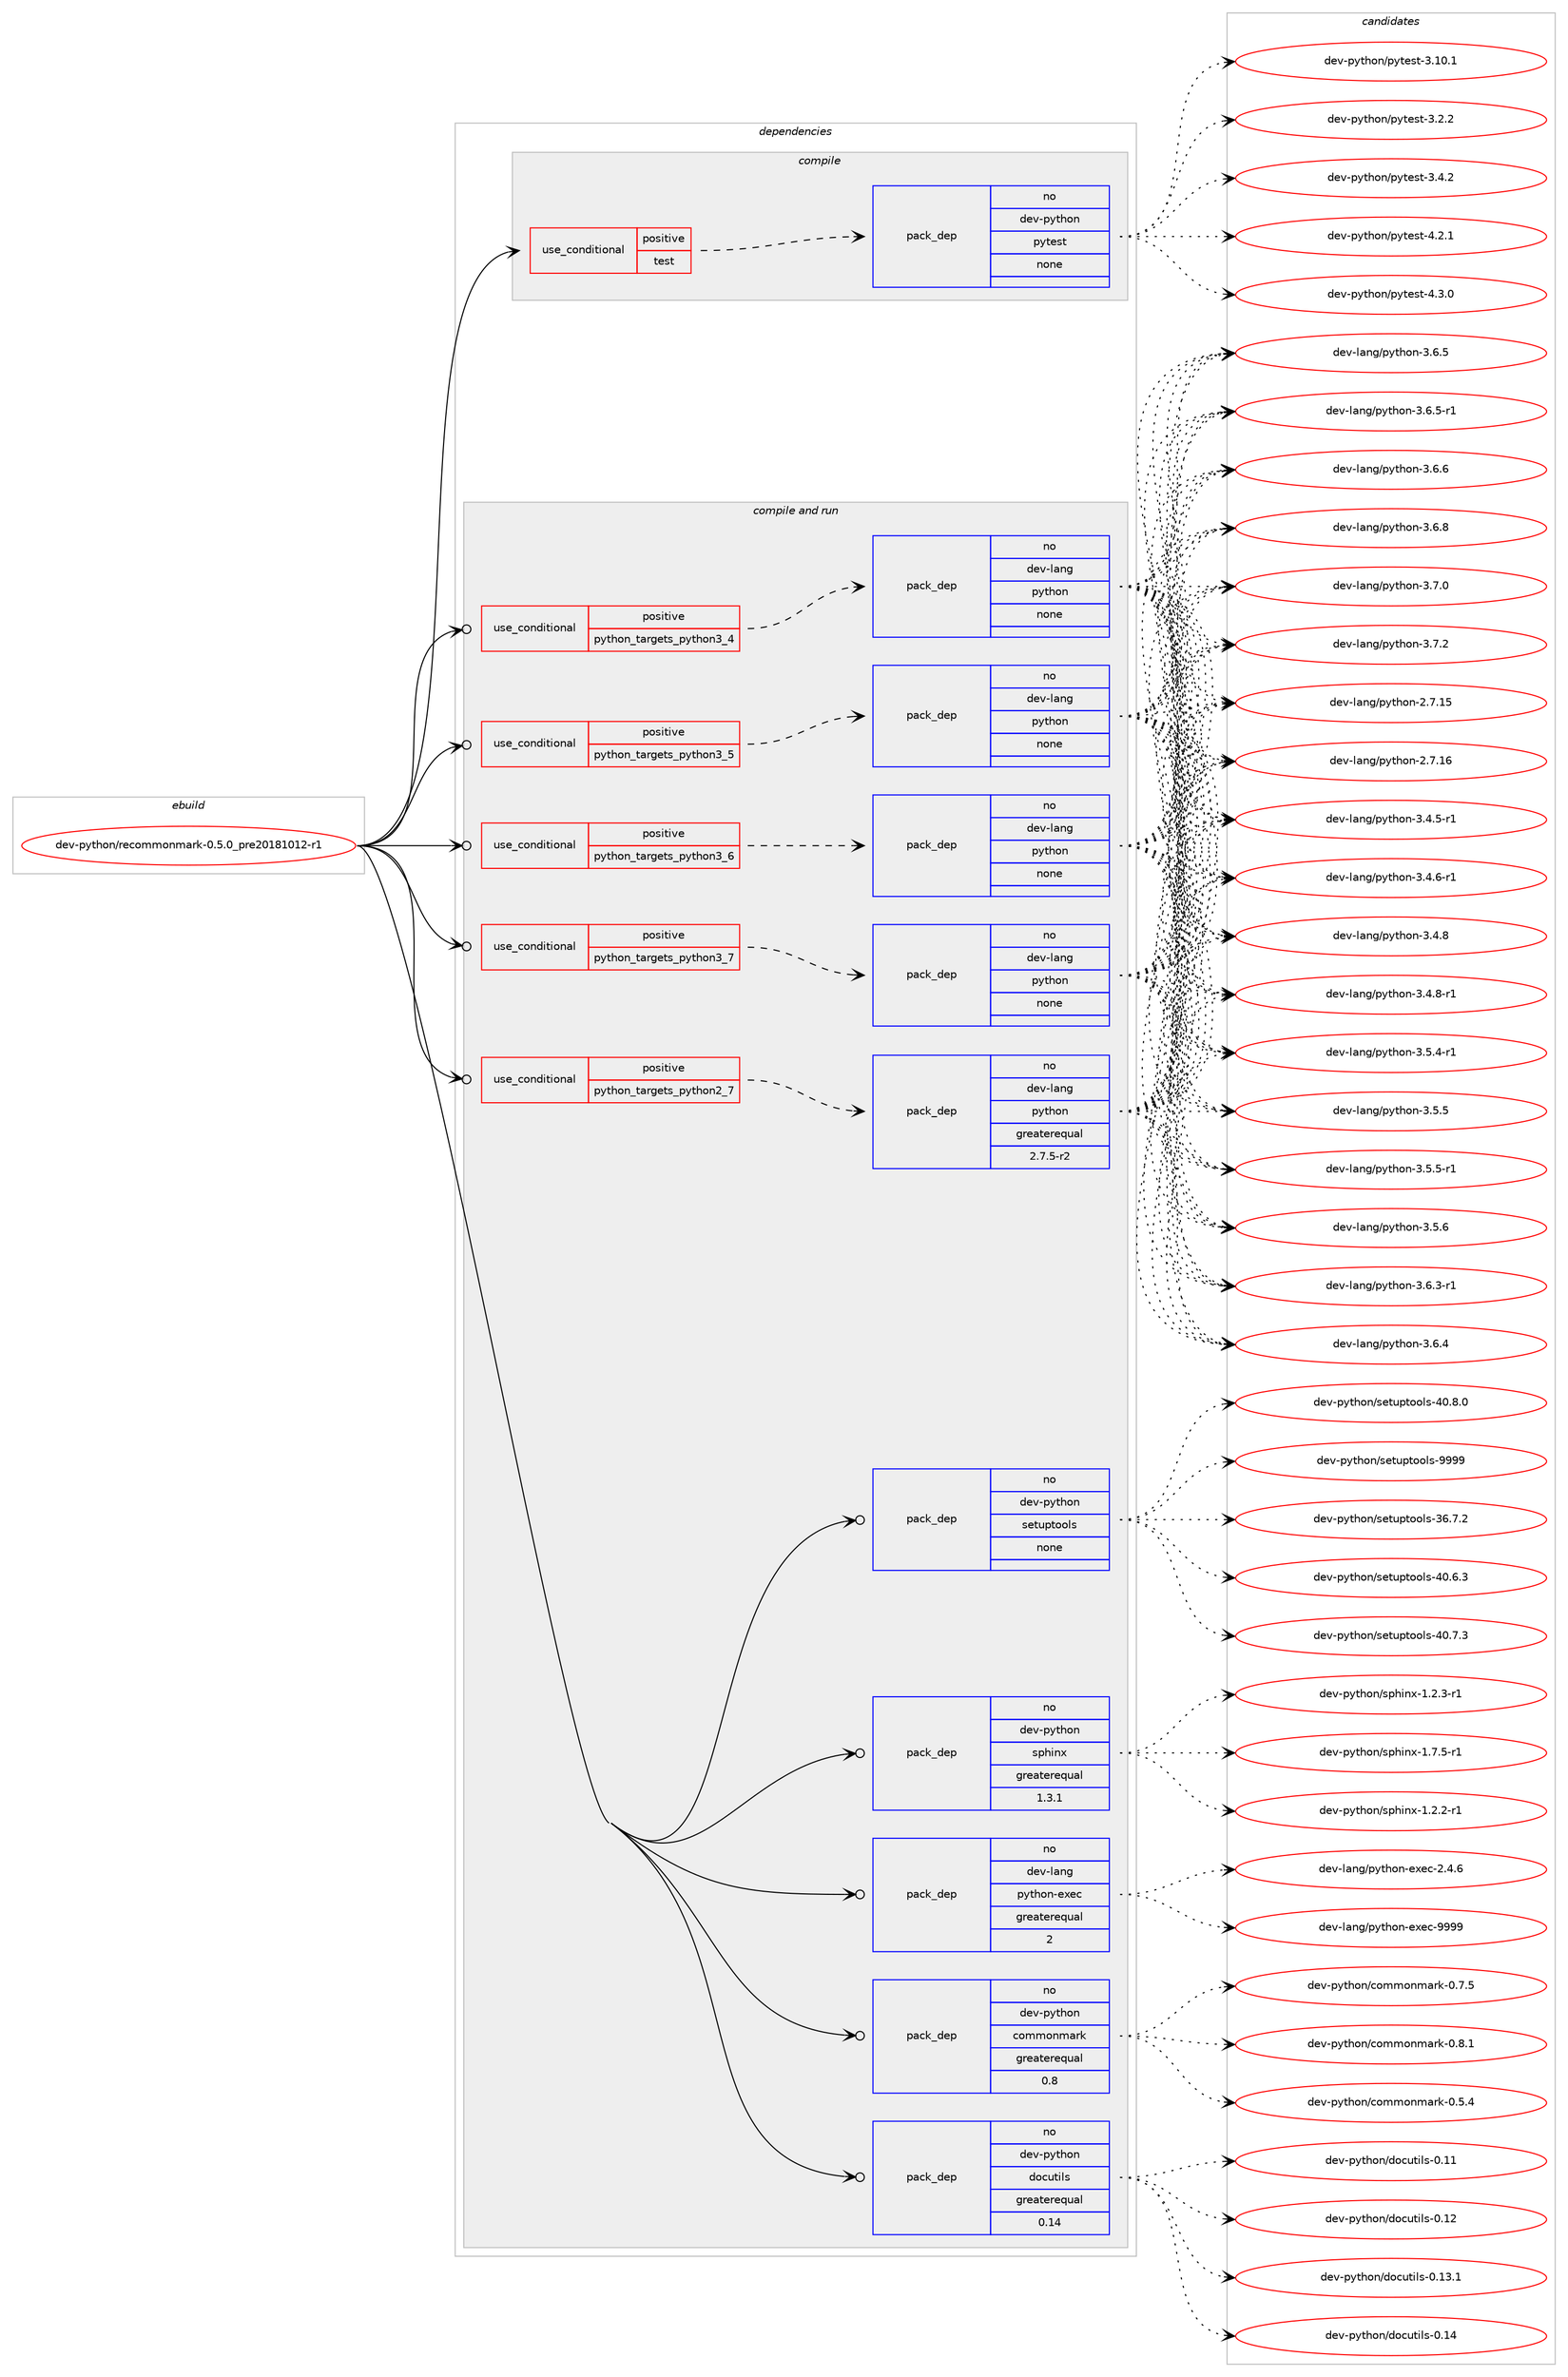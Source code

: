 digraph prolog {

# *************
# Graph options
# *************

newrank=true;
concentrate=true;
compound=true;
graph [rankdir=LR,fontname=Helvetica,fontsize=10,ranksep=1.5];#, ranksep=2.5, nodesep=0.2];
edge  [arrowhead=vee];
node  [fontname=Helvetica,fontsize=10];

# **********
# The ebuild
# **********

subgraph cluster_leftcol {
color=gray;
rank=same;
label=<<i>ebuild</i>>;
id [label="dev-python/recommonmark-0.5.0_pre20181012-r1", color=red, width=4, href="../dev-python/recommonmark-0.5.0_pre20181012-r1.svg"];
}

# ****************
# The dependencies
# ****************

subgraph cluster_midcol {
color=gray;
label=<<i>dependencies</i>>;
subgraph cluster_compile {
fillcolor="#eeeeee";
style=filled;
label=<<i>compile</i>>;
subgraph cond383630 {
dependency1438481 [label=<<TABLE BORDER="0" CELLBORDER="1" CELLSPACING="0" CELLPADDING="4"><TR><TD ROWSPAN="3" CELLPADDING="10">use_conditional</TD></TR><TR><TD>positive</TD></TR><TR><TD>test</TD></TR></TABLE>>, shape=none, color=red];
subgraph pack1031491 {
dependency1438482 [label=<<TABLE BORDER="0" CELLBORDER="1" CELLSPACING="0" CELLPADDING="4" WIDTH="220"><TR><TD ROWSPAN="6" CELLPADDING="30">pack_dep</TD></TR><TR><TD WIDTH="110">no</TD></TR><TR><TD>dev-python</TD></TR><TR><TD>pytest</TD></TR><TR><TD>none</TD></TR><TR><TD></TD></TR></TABLE>>, shape=none, color=blue];
}
dependency1438481:e -> dependency1438482:w [weight=20,style="dashed",arrowhead="vee"];
}
id:e -> dependency1438481:w [weight=20,style="solid",arrowhead="vee"];
}
subgraph cluster_compileandrun {
fillcolor="#eeeeee";
style=filled;
label=<<i>compile and run</i>>;
subgraph cond383631 {
dependency1438483 [label=<<TABLE BORDER="0" CELLBORDER="1" CELLSPACING="0" CELLPADDING="4"><TR><TD ROWSPAN="3" CELLPADDING="10">use_conditional</TD></TR><TR><TD>positive</TD></TR><TR><TD>python_targets_python2_7</TD></TR></TABLE>>, shape=none, color=red];
subgraph pack1031492 {
dependency1438484 [label=<<TABLE BORDER="0" CELLBORDER="1" CELLSPACING="0" CELLPADDING="4" WIDTH="220"><TR><TD ROWSPAN="6" CELLPADDING="30">pack_dep</TD></TR><TR><TD WIDTH="110">no</TD></TR><TR><TD>dev-lang</TD></TR><TR><TD>python</TD></TR><TR><TD>greaterequal</TD></TR><TR><TD>2.7.5-r2</TD></TR></TABLE>>, shape=none, color=blue];
}
dependency1438483:e -> dependency1438484:w [weight=20,style="dashed",arrowhead="vee"];
}
id:e -> dependency1438483:w [weight=20,style="solid",arrowhead="odotvee"];
subgraph cond383632 {
dependency1438485 [label=<<TABLE BORDER="0" CELLBORDER="1" CELLSPACING="0" CELLPADDING="4"><TR><TD ROWSPAN="3" CELLPADDING="10">use_conditional</TD></TR><TR><TD>positive</TD></TR><TR><TD>python_targets_python3_4</TD></TR></TABLE>>, shape=none, color=red];
subgraph pack1031493 {
dependency1438486 [label=<<TABLE BORDER="0" CELLBORDER="1" CELLSPACING="0" CELLPADDING="4" WIDTH="220"><TR><TD ROWSPAN="6" CELLPADDING="30">pack_dep</TD></TR><TR><TD WIDTH="110">no</TD></TR><TR><TD>dev-lang</TD></TR><TR><TD>python</TD></TR><TR><TD>none</TD></TR><TR><TD></TD></TR></TABLE>>, shape=none, color=blue];
}
dependency1438485:e -> dependency1438486:w [weight=20,style="dashed",arrowhead="vee"];
}
id:e -> dependency1438485:w [weight=20,style="solid",arrowhead="odotvee"];
subgraph cond383633 {
dependency1438487 [label=<<TABLE BORDER="0" CELLBORDER="1" CELLSPACING="0" CELLPADDING="4"><TR><TD ROWSPAN="3" CELLPADDING="10">use_conditional</TD></TR><TR><TD>positive</TD></TR><TR><TD>python_targets_python3_5</TD></TR></TABLE>>, shape=none, color=red];
subgraph pack1031494 {
dependency1438488 [label=<<TABLE BORDER="0" CELLBORDER="1" CELLSPACING="0" CELLPADDING="4" WIDTH="220"><TR><TD ROWSPAN="6" CELLPADDING="30">pack_dep</TD></TR><TR><TD WIDTH="110">no</TD></TR><TR><TD>dev-lang</TD></TR><TR><TD>python</TD></TR><TR><TD>none</TD></TR><TR><TD></TD></TR></TABLE>>, shape=none, color=blue];
}
dependency1438487:e -> dependency1438488:w [weight=20,style="dashed",arrowhead="vee"];
}
id:e -> dependency1438487:w [weight=20,style="solid",arrowhead="odotvee"];
subgraph cond383634 {
dependency1438489 [label=<<TABLE BORDER="0" CELLBORDER="1" CELLSPACING="0" CELLPADDING="4"><TR><TD ROWSPAN="3" CELLPADDING="10">use_conditional</TD></TR><TR><TD>positive</TD></TR><TR><TD>python_targets_python3_6</TD></TR></TABLE>>, shape=none, color=red];
subgraph pack1031495 {
dependency1438490 [label=<<TABLE BORDER="0" CELLBORDER="1" CELLSPACING="0" CELLPADDING="4" WIDTH="220"><TR><TD ROWSPAN="6" CELLPADDING="30">pack_dep</TD></TR><TR><TD WIDTH="110">no</TD></TR><TR><TD>dev-lang</TD></TR><TR><TD>python</TD></TR><TR><TD>none</TD></TR><TR><TD></TD></TR></TABLE>>, shape=none, color=blue];
}
dependency1438489:e -> dependency1438490:w [weight=20,style="dashed",arrowhead="vee"];
}
id:e -> dependency1438489:w [weight=20,style="solid",arrowhead="odotvee"];
subgraph cond383635 {
dependency1438491 [label=<<TABLE BORDER="0" CELLBORDER="1" CELLSPACING="0" CELLPADDING="4"><TR><TD ROWSPAN="3" CELLPADDING="10">use_conditional</TD></TR><TR><TD>positive</TD></TR><TR><TD>python_targets_python3_7</TD></TR></TABLE>>, shape=none, color=red];
subgraph pack1031496 {
dependency1438492 [label=<<TABLE BORDER="0" CELLBORDER="1" CELLSPACING="0" CELLPADDING="4" WIDTH="220"><TR><TD ROWSPAN="6" CELLPADDING="30">pack_dep</TD></TR><TR><TD WIDTH="110">no</TD></TR><TR><TD>dev-lang</TD></TR><TR><TD>python</TD></TR><TR><TD>none</TD></TR><TR><TD></TD></TR></TABLE>>, shape=none, color=blue];
}
dependency1438491:e -> dependency1438492:w [weight=20,style="dashed",arrowhead="vee"];
}
id:e -> dependency1438491:w [weight=20,style="solid",arrowhead="odotvee"];
subgraph pack1031497 {
dependency1438493 [label=<<TABLE BORDER="0" CELLBORDER="1" CELLSPACING="0" CELLPADDING="4" WIDTH="220"><TR><TD ROWSPAN="6" CELLPADDING="30">pack_dep</TD></TR><TR><TD WIDTH="110">no</TD></TR><TR><TD>dev-lang</TD></TR><TR><TD>python-exec</TD></TR><TR><TD>greaterequal</TD></TR><TR><TD>2</TD></TR></TABLE>>, shape=none, color=blue];
}
id:e -> dependency1438493:w [weight=20,style="solid",arrowhead="odotvee"];
subgraph pack1031498 {
dependency1438494 [label=<<TABLE BORDER="0" CELLBORDER="1" CELLSPACING="0" CELLPADDING="4" WIDTH="220"><TR><TD ROWSPAN="6" CELLPADDING="30">pack_dep</TD></TR><TR><TD WIDTH="110">no</TD></TR><TR><TD>dev-python</TD></TR><TR><TD>commonmark</TD></TR><TR><TD>greaterequal</TD></TR><TR><TD>0.8</TD></TR></TABLE>>, shape=none, color=blue];
}
id:e -> dependency1438494:w [weight=20,style="solid",arrowhead="odotvee"];
subgraph pack1031499 {
dependency1438495 [label=<<TABLE BORDER="0" CELLBORDER="1" CELLSPACING="0" CELLPADDING="4" WIDTH="220"><TR><TD ROWSPAN="6" CELLPADDING="30">pack_dep</TD></TR><TR><TD WIDTH="110">no</TD></TR><TR><TD>dev-python</TD></TR><TR><TD>docutils</TD></TR><TR><TD>greaterequal</TD></TR><TR><TD>0.14</TD></TR></TABLE>>, shape=none, color=blue];
}
id:e -> dependency1438495:w [weight=20,style="solid",arrowhead="odotvee"];
subgraph pack1031500 {
dependency1438496 [label=<<TABLE BORDER="0" CELLBORDER="1" CELLSPACING="0" CELLPADDING="4" WIDTH="220"><TR><TD ROWSPAN="6" CELLPADDING="30">pack_dep</TD></TR><TR><TD WIDTH="110">no</TD></TR><TR><TD>dev-python</TD></TR><TR><TD>setuptools</TD></TR><TR><TD>none</TD></TR><TR><TD></TD></TR></TABLE>>, shape=none, color=blue];
}
id:e -> dependency1438496:w [weight=20,style="solid",arrowhead="odotvee"];
subgraph pack1031501 {
dependency1438497 [label=<<TABLE BORDER="0" CELLBORDER="1" CELLSPACING="0" CELLPADDING="4" WIDTH="220"><TR><TD ROWSPAN="6" CELLPADDING="30">pack_dep</TD></TR><TR><TD WIDTH="110">no</TD></TR><TR><TD>dev-python</TD></TR><TR><TD>sphinx</TD></TR><TR><TD>greaterequal</TD></TR><TR><TD>1.3.1</TD></TR></TABLE>>, shape=none, color=blue];
}
id:e -> dependency1438497:w [weight=20,style="solid",arrowhead="odotvee"];
}
subgraph cluster_run {
fillcolor="#eeeeee";
style=filled;
label=<<i>run</i>>;
}
}

# **************
# The candidates
# **************

subgraph cluster_choices {
rank=same;
color=gray;
label=<<i>candidates</i>>;

subgraph choice1031491 {
color=black;
nodesep=1;
choice100101118451121211161041111104711212111610111511645514649484649 [label="dev-python/pytest-3.10.1", color=red, width=4,href="../dev-python/pytest-3.10.1.svg"];
choice1001011184511212111610411111047112121116101115116455146504650 [label="dev-python/pytest-3.2.2", color=red, width=4,href="../dev-python/pytest-3.2.2.svg"];
choice1001011184511212111610411111047112121116101115116455146524650 [label="dev-python/pytest-3.4.2", color=red, width=4,href="../dev-python/pytest-3.4.2.svg"];
choice1001011184511212111610411111047112121116101115116455246504649 [label="dev-python/pytest-4.2.1", color=red, width=4,href="../dev-python/pytest-4.2.1.svg"];
choice1001011184511212111610411111047112121116101115116455246514648 [label="dev-python/pytest-4.3.0", color=red, width=4,href="../dev-python/pytest-4.3.0.svg"];
dependency1438482:e -> choice100101118451121211161041111104711212111610111511645514649484649:w [style=dotted,weight="100"];
dependency1438482:e -> choice1001011184511212111610411111047112121116101115116455146504650:w [style=dotted,weight="100"];
dependency1438482:e -> choice1001011184511212111610411111047112121116101115116455146524650:w [style=dotted,weight="100"];
dependency1438482:e -> choice1001011184511212111610411111047112121116101115116455246504649:w [style=dotted,weight="100"];
dependency1438482:e -> choice1001011184511212111610411111047112121116101115116455246514648:w [style=dotted,weight="100"];
}
subgraph choice1031492 {
color=black;
nodesep=1;
choice10010111845108971101034711212111610411111045504655464953 [label="dev-lang/python-2.7.15", color=red, width=4,href="../dev-lang/python-2.7.15.svg"];
choice10010111845108971101034711212111610411111045504655464954 [label="dev-lang/python-2.7.16", color=red, width=4,href="../dev-lang/python-2.7.16.svg"];
choice1001011184510897110103471121211161041111104551465246534511449 [label="dev-lang/python-3.4.5-r1", color=red, width=4,href="../dev-lang/python-3.4.5-r1.svg"];
choice1001011184510897110103471121211161041111104551465246544511449 [label="dev-lang/python-3.4.6-r1", color=red, width=4,href="../dev-lang/python-3.4.6-r1.svg"];
choice100101118451089711010347112121116104111110455146524656 [label="dev-lang/python-3.4.8", color=red, width=4,href="../dev-lang/python-3.4.8.svg"];
choice1001011184510897110103471121211161041111104551465246564511449 [label="dev-lang/python-3.4.8-r1", color=red, width=4,href="../dev-lang/python-3.4.8-r1.svg"];
choice1001011184510897110103471121211161041111104551465346524511449 [label="dev-lang/python-3.5.4-r1", color=red, width=4,href="../dev-lang/python-3.5.4-r1.svg"];
choice100101118451089711010347112121116104111110455146534653 [label="dev-lang/python-3.5.5", color=red, width=4,href="../dev-lang/python-3.5.5.svg"];
choice1001011184510897110103471121211161041111104551465346534511449 [label="dev-lang/python-3.5.5-r1", color=red, width=4,href="../dev-lang/python-3.5.5-r1.svg"];
choice100101118451089711010347112121116104111110455146534654 [label="dev-lang/python-3.5.6", color=red, width=4,href="../dev-lang/python-3.5.6.svg"];
choice1001011184510897110103471121211161041111104551465446514511449 [label="dev-lang/python-3.6.3-r1", color=red, width=4,href="../dev-lang/python-3.6.3-r1.svg"];
choice100101118451089711010347112121116104111110455146544652 [label="dev-lang/python-3.6.4", color=red, width=4,href="../dev-lang/python-3.6.4.svg"];
choice100101118451089711010347112121116104111110455146544653 [label="dev-lang/python-3.6.5", color=red, width=4,href="../dev-lang/python-3.6.5.svg"];
choice1001011184510897110103471121211161041111104551465446534511449 [label="dev-lang/python-3.6.5-r1", color=red, width=4,href="../dev-lang/python-3.6.5-r1.svg"];
choice100101118451089711010347112121116104111110455146544654 [label="dev-lang/python-3.6.6", color=red, width=4,href="../dev-lang/python-3.6.6.svg"];
choice100101118451089711010347112121116104111110455146544656 [label="dev-lang/python-3.6.8", color=red, width=4,href="../dev-lang/python-3.6.8.svg"];
choice100101118451089711010347112121116104111110455146554648 [label="dev-lang/python-3.7.0", color=red, width=4,href="../dev-lang/python-3.7.0.svg"];
choice100101118451089711010347112121116104111110455146554650 [label="dev-lang/python-3.7.2", color=red, width=4,href="../dev-lang/python-3.7.2.svg"];
dependency1438484:e -> choice10010111845108971101034711212111610411111045504655464953:w [style=dotted,weight="100"];
dependency1438484:e -> choice10010111845108971101034711212111610411111045504655464954:w [style=dotted,weight="100"];
dependency1438484:e -> choice1001011184510897110103471121211161041111104551465246534511449:w [style=dotted,weight="100"];
dependency1438484:e -> choice1001011184510897110103471121211161041111104551465246544511449:w [style=dotted,weight="100"];
dependency1438484:e -> choice100101118451089711010347112121116104111110455146524656:w [style=dotted,weight="100"];
dependency1438484:e -> choice1001011184510897110103471121211161041111104551465246564511449:w [style=dotted,weight="100"];
dependency1438484:e -> choice1001011184510897110103471121211161041111104551465346524511449:w [style=dotted,weight="100"];
dependency1438484:e -> choice100101118451089711010347112121116104111110455146534653:w [style=dotted,weight="100"];
dependency1438484:e -> choice1001011184510897110103471121211161041111104551465346534511449:w [style=dotted,weight="100"];
dependency1438484:e -> choice100101118451089711010347112121116104111110455146534654:w [style=dotted,weight="100"];
dependency1438484:e -> choice1001011184510897110103471121211161041111104551465446514511449:w [style=dotted,weight="100"];
dependency1438484:e -> choice100101118451089711010347112121116104111110455146544652:w [style=dotted,weight="100"];
dependency1438484:e -> choice100101118451089711010347112121116104111110455146544653:w [style=dotted,weight="100"];
dependency1438484:e -> choice1001011184510897110103471121211161041111104551465446534511449:w [style=dotted,weight="100"];
dependency1438484:e -> choice100101118451089711010347112121116104111110455146544654:w [style=dotted,weight="100"];
dependency1438484:e -> choice100101118451089711010347112121116104111110455146544656:w [style=dotted,weight="100"];
dependency1438484:e -> choice100101118451089711010347112121116104111110455146554648:w [style=dotted,weight="100"];
dependency1438484:e -> choice100101118451089711010347112121116104111110455146554650:w [style=dotted,weight="100"];
}
subgraph choice1031493 {
color=black;
nodesep=1;
choice10010111845108971101034711212111610411111045504655464953 [label="dev-lang/python-2.7.15", color=red, width=4,href="../dev-lang/python-2.7.15.svg"];
choice10010111845108971101034711212111610411111045504655464954 [label="dev-lang/python-2.7.16", color=red, width=4,href="../dev-lang/python-2.7.16.svg"];
choice1001011184510897110103471121211161041111104551465246534511449 [label="dev-lang/python-3.4.5-r1", color=red, width=4,href="../dev-lang/python-3.4.5-r1.svg"];
choice1001011184510897110103471121211161041111104551465246544511449 [label="dev-lang/python-3.4.6-r1", color=red, width=4,href="../dev-lang/python-3.4.6-r1.svg"];
choice100101118451089711010347112121116104111110455146524656 [label="dev-lang/python-3.4.8", color=red, width=4,href="../dev-lang/python-3.4.8.svg"];
choice1001011184510897110103471121211161041111104551465246564511449 [label="dev-lang/python-3.4.8-r1", color=red, width=4,href="../dev-lang/python-3.4.8-r1.svg"];
choice1001011184510897110103471121211161041111104551465346524511449 [label="dev-lang/python-3.5.4-r1", color=red, width=4,href="../dev-lang/python-3.5.4-r1.svg"];
choice100101118451089711010347112121116104111110455146534653 [label="dev-lang/python-3.5.5", color=red, width=4,href="../dev-lang/python-3.5.5.svg"];
choice1001011184510897110103471121211161041111104551465346534511449 [label="dev-lang/python-3.5.5-r1", color=red, width=4,href="../dev-lang/python-3.5.5-r1.svg"];
choice100101118451089711010347112121116104111110455146534654 [label="dev-lang/python-3.5.6", color=red, width=4,href="../dev-lang/python-3.5.6.svg"];
choice1001011184510897110103471121211161041111104551465446514511449 [label="dev-lang/python-3.6.3-r1", color=red, width=4,href="../dev-lang/python-3.6.3-r1.svg"];
choice100101118451089711010347112121116104111110455146544652 [label="dev-lang/python-3.6.4", color=red, width=4,href="../dev-lang/python-3.6.4.svg"];
choice100101118451089711010347112121116104111110455146544653 [label="dev-lang/python-3.6.5", color=red, width=4,href="../dev-lang/python-3.6.5.svg"];
choice1001011184510897110103471121211161041111104551465446534511449 [label="dev-lang/python-3.6.5-r1", color=red, width=4,href="../dev-lang/python-3.6.5-r1.svg"];
choice100101118451089711010347112121116104111110455146544654 [label="dev-lang/python-3.6.6", color=red, width=4,href="../dev-lang/python-3.6.6.svg"];
choice100101118451089711010347112121116104111110455146544656 [label="dev-lang/python-3.6.8", color=red, width=4,href="../dev-lang/python-3.6.8.svg"];
choice100101118451089711010347112121116104111110455146554648 [label="dev-lang/python-3.7.0", color=red, width=4,href="../dev-lang/python-3.7.0.svg"];
choice100101118451089711010347112121116104111110455146554650 [label="dev-lang/python-3.7.2", color=red, width=4,href="../dev-lang/python-3.7.2.svg"];
dependency1438486:e -> choice10010111845108971101034711212111610411111045504655464953:w [style=dotted,weight="100"];
dependency1438486:e -> choice10010111845108971101034711212111610411111045504655464954:w [style=dotted,weight="100"];
dependency1438486:e -> choice1001011184510897110103471121211161041111104551465246534511449:w [style=dotted,weight="100"];
dependency1438486:e -> choice1001011184510897110103471121211161041111104551465246544511449:w [style=dotted,weight="100"];
dependency1438486:e -> choice100101118451089711010347112121116104111110455146524656:w [style=dotted,weight="100"];
dependency1438486:e -> choice1001011184510897110103471121211161041111104551465246564511449:w [style=dotted,weight="100"];
dependency1438486:e -> choice1001011184510897110103471121211161041111104551465346524511449:w [style=dotted,weight="100"];
dependency1438486:e -> choice100101118451089711010347112121116104111110455146534653:w [style=dotted,weight="100"];
dependency1438486:e -> choice1001011184510897110103471121211161041111104551465346534511449:w [style=dotted,weight="100"];
dependency1438486:e -> choice100101118451089711010347112121116104111110455146534654:w [style=dotted,weight="100"];
dependency1438486:e -> choice1001011184510897110103471121211161041111104551465446514511449:w [style=dotted,weight="100"];
dependency1438486:e -> choice100101118451089711010347112121116104111110455146544652:w [style=dotted,weight="100"];
dependency1438486:e -> choice100101118451089711010347112121116104111110455146544653:w [style=dotted,weight="100"];
dependency1438486:e -> choice1001011184510897110103471121211161041111104551465446534511449:w [style=dotted,weight="100"];
dependency1438486:e -> choice100101118451089711010347112121116104111110455146544654:w [style=dotted,weight="100"];
dependency1438486:e -> choice100101118451089711010347112121116104111110455146544656:w [style=dotted,weight="100"];
dependency1438486:e -> choice100101118451089711010347112121116104111110455146554648:w [style=dotted,weight="100"];
dependency1438486:e -> choice100101118451089711010347112121116104111110455146554650:w [style=dotted,weight="100"];
}
subgraph choice1031494 {
color=black;
nodesep=1;
choice10010111845108971101034711212111610411111045504655464953 [label="dev-lang/python-2.7.15", color=red, width=4,href="../dev-lang/python-2.7.15.svg"];
choice10010111845108971101034711212111610411111045504655464954 [label="dev-lang/python-2.7.16", color=red, width=4,href="../dev-lang/python-2.7.16.svg"];
choice1001011184510897110103471121211161041111104551465246534511449 [label="dev-lang/python-3.4.5-r1", color=red, width=4,href="../dev-lang/python-3.4.5-r1.svg"];
choice1001011184510897110103471121211161041111104551465246544511449 [label="dev-lang/python-3.4.6-r1", color=red, width=4,href="../dev-lang/python-3.4.6-r1.svg"];
choice100101118451089711010347112121116104111110455146524656 [label="dev-lang/python-3.4.8", color=red, width=4,href="../dev-lang/python-3.4.8.svg"];
choice1001011184510897110103471121211161041111104551465246564511449 [label="dev-lang/python-3.4.8-r1", color=red, width=4,href="../dev-lang/python-3.4.8-r1.svg"];
choice1001011184510897110103471121211161041111104551465346524511449 [label="dev-lang/python-3.5.4-r1", color=red, width=4,href="../dev-lang/python-3.5.4-r1.svg"];
choice100101118451089711010347112121116104111110455146534653 [label="dev-lang/python-3.5.5", color=red, width=4,href="../dev-lang/python-3.5.5.svg"];
choice1001011184510897110103471121211161041111104551465346534511449 [label="dev-lang/python-3.5.5-r1", color=red, width=4,href="../dev-lang/python-3.5.5-r1.svg"];
choice100101118451089711010347112121116104111110455146534654 [label="dev-lang/python-3.5.6", color=red, width=4,href="../dev-lang/python-3.5.6.svg"];
choice1001011184510897110103471121211161041111104551465446514511449 [label="dev-lang/python-3.6.3-r1", color=red, width=4,href="../dev-lang/python-3.6.3-r1.svg"];
choice100101118451089711010347112121116104111110455146544652 [label="dev-lang/python-3.6.4", color=red, width=4,href="../dev-lang/python-3.6.4.svg"];
choice100101118451089711010347112121116104111110455146544653 [label="dev-lang/python-3.6.5", color=red, width=4,href="../dev-lang/python-3.6.5.svg"];
choice1001011184510897110103471121211161041111104551465446534511449 [label="dev-lang/python-3.6.5-r1", color=red, width=4,href="../dev-lang/python-3.6.5-r1.svg"];
choice100101118451089711010347112121116104111110455146544654 [label="dev-lang/python-3.6.6", color=red, width=4,href="../dev-lang/python-3.6.6.svg"];
choice100101118451089711010347112121116104111110455146544656 [label="dev-lang/python-3.6.8", color=red, width=4,href="../dev-lang/python-3.6.8.svg"];
choice100101118451089711010347112121116104111110455146554648 [label="dev-lang/python-3.7.0", color=red, width=4,href="../dev-lang/python-3.7.0.svg"];
choice100101118451089711010347112121116104111110455146554650 [label="dev-lang/python-3.7.2", color=red, width=4,href="../dev-lang/python-3.7.2.svg"];
dependency1438488:e -> choice10010111845108971101034711212111610411111045504655464953:w [style=dotted,weight="100"];
dependency1438488:e -> choice10010111845108971101034711212111610411111045504655464954:w [style=dotted,weight="100"];
dependency1438488:e -> choice1001011184510897110103471121211161041111104551465246534511449:w [style=dotted,weight="100"];
dependency1438488:e -> choice1001011184510897110103471121211161041111104551465246544511449:w [style=dotted,weight="100"];
dependency1438488:e -> choice100101118451089711010347112121116104111110455146524656:w [style=dotted,weight="100"];
dependency1438488:e -> choice1001011184510897110103471121211161041111104551465246564511449:w [style=dotted,weight="100"];
dependency1438488:e -> choice1001011184510897110103471121211161041111104551465346524511449:w [style=dotted,weight="100"];
dependency1438488:e -> choice100101118451089711010347112121116104111110455146534653:w [style=dotted,weight="100"];
dependency1438488:e -> choice1001011184510897110103471121211161041111104551465346534511449:w [style=dotted,weight="100"];
dependency1438488:e -> choice100101118451089711010347112121116104111110455146534654:w [style=dotted,weight="100"];
dependency1438488:e -> choice1001011184510897110103471121211161041111104551465446514511449:w [style=dotted,weight="100"];
dependency1438488:e -> choice100101118451089711010347112121116104111110455146544652:w [style=dotted,weight="100"];
dependency1438488:e -> choice100101118451089711010347112121116104111110455146544653:w [style=dotted,weight="100"];
dependency1438488:e -> choice1001011184510897110103471121211161041111104551465446534511449:w [style=dotted,weight="100"];
dependency1438488:e -> choice100101118451089711010347112121116104111110455146544654:w [style=dotted,weight="100"];
dependency1438488:e -> choice100101118451089711010347112121116104111110455146544656:w [style=dotted,weight="100"];
dependency1438488:e -> choice100101118451089711010347112121116104111110455146554648:w [style=dotted,weight="100"];
dependency1438488:e -> choice100101118451089711010347112121116104111110455146554650:w [style=dotted,weight="100"];
}
subgraph choice1031495 {
color=black;
nodesep=1;
choice10010111845108971101034711212111610411111045504655464953 [label="dev-lang/python-2.7.15", color=red, width=4,href="../dev-lang/python-2.7.15.svg"];
choice10010111845108971101034711212111610411111045504655464954 [label="dev-lang/python-2.7.16", color=red, width=4,href="../dev-lang/python-2.7.16.svg"];
choice1001011184510897110103471121211161041111104551465246534511449 [label="dev-lang/python-3.4.5-r1", color=red, width=4,href="../dev-lang/python-3.4.5-r1.svg"];
choice1001011184510897110103471121211161041111104551465246544511449 [label="dev-lang/python-3.4.6-r1", color=red, width=4,href="../dev-lang/python-3.4.6-r1.svg"];
choice100101118451089711010347112121116104111110455146524656 [label="dev-lang/python-3.4.8", color=red, width=4,href="../dev-lang/python-3.4.8.svg"];
choice1001011184510897110103471121211161041111104551465246564511449 [label="dev-lang/python-3.4.8-r1", color=red, width=4,href="../dev-lang/python-3.4.8-r1.svg"];
choice1001011184510897110103471121211161041111104551465346524511449 [label="dev-lang/python-3.5.4-r1", color=red, width=4,href="../dev-lang/python-3.5.4-r1.svg"];
choice100101118451089711010347112121116104111110455146534653 [label="dev-lang/python-3.5.5", color=red, width=4,href="../dev-lang/python-3.5.5.svg"];
choice1001011184510897110103471121211161041111104551465346534511449 [label="dev-lang/python-3.5.5-r1", color=red, width=4,href="../dev-lang/python-3.5.5-r1.svg"];
choice100101118451089711010347112121116104111110455146534654 [label="dev-lang/python-3.5.6", color=red, width=4,href="../dev-lang/python-3.5.6.svg"];
choice1001011184510897110103471121211161041111104551465446514511449 [label="dev-lang/python-3.6.3-r1", color=red, width=4,href="../dev-lang/python-3.6.3-r1.svg"];
choice100101118451089711010347112121116104111110455146544652 [label="dev-lang/python-3.6.4", color=red, width=4,href="../dev-lang/python-3.6.4.svg"];
choice100101118451089711010347112121116104111110455146544653 [label="dev-lang/python-3.6.5", color=red, width=4,href="../dev-lang/python-3.6.5.svg"];
choice1001011184510897110103471121211161041111104551465446534511449 [label="dev-lang/python-3.6.5-r1", color=red, width=4,href="../dev-lang/python-3.6.5-r1.svg"];
choice100101118451089711010347112121116104111110455146544654 [label="dev-lang/python-3.6.6", color=red, width=4,href="../dev-lang/python-3.6.6.svg"];
choice100101118451089711010347112121116104111110455146544656 [label="dev-lang/python-3.6.8", color=red, width=4,href="../dev-lang/python-3.6.8.svg"];
choice100101118451089711010347112121116104111110455146554648 [label="dev-lang/python-3.7.0", color=red, width=4,href="../dev-lang/python-3.7.0.svg"];
choice100101118451089711010347112121116104111110455146554650 [label="dev-lang/python-3.7.2", color=red, width=4,href="../dev-lang/python-3.7.2.svg"];
dependency1438490:e -> choice10010111845108971101034711212111610411111045504655464953:w [style=dotted,weight="100"];
dependency1438490:e -> choice10010111845108971101034711212111610411111045504655464954:w [style=dotted,weight="100"];
dependency1438490:e -> choice1001011184510897110103471121211161041111104551465246534511449:w [style=dotted,weight="100"];
dependency1438490:e -> choice1001011184510897110103471121211161041111104551465246544511449:w [style=dotted,weight="100"];
dependency1438490:e -> choice100101118451089711010347112121116104111110455146524656:w [style=dotted,weight="100"];
dependency1438490:e -> choice1001011184510897110103471121211161041111104551465246564511449:w [style=dotted,weight="100"];
dependency1438490:e -> choice1001011184510897110103471121211161041111104551465346524511449:w [style=dotted,weight="100"];
dependency1438490:e -> choice100101118451089711010347112121116104111110455146534653:w [style=dotted,weight="100"];
dependency1438490:e -> choice1001011184510897110103471121211161041111104551465346534511449:w [style=dotted,weight="100"];
dependency1438490:e -> choice100101118451089711010347112121116104111110455146534654:w [style=dotted,weight="100"];
dependency1438490:e -> choice1001011184510897110103471121211161041111104551465446514511449:w [style=dotted,weight="100"];
dependency1438490:e -> choice100101118451089711010347112121116104111110455146544652:w [style=dotted,weight="100"];
dependency1438490:e -> choice100101118451089711010347112121116104111110455146544653:w [style=dotted,weight="100"];
dependency1438490:e -> choice1001011184510897110103471121211161041111104551465446534511449:w [style=dotted,weight="100"];
dependency1438490:e -> choice100101118451089711010347112121116104111110455146544654:w [style=dotted,weight="100"];
dependency1438490:e -> choice100101118451089711010347112121116104111110455146544656:w [style=dotted,weight="100"];
dependency1438490:e -> choice100101118451089711010347112121116104111110455146554648:w [style=dotted,weight="100"];
dependency1438490:e -> choice100101118451089711010347112121116104111110455146554650:w [style=dotted,weight="100"];
}
subgraph choice1031496 {
color=black;
nodesep=1;
choice10010111845108971101034711212111610411111045504655464953 [label="dev-lang/python-2.7.15", color=red, width=4,href="../dev-lang/python-2.7.15.svg"];
choice10010111845108971101034711212111610411111045504655464954 [label="dev-lang/python-2.7.16", color=red, width=4,href="../dev-lang/python-2.7.16.svg"];
choice1001011184510897110103471121211161041111104551465246534511449 [label="dev-lang/python-3.4.5-r1", color=red, width=4,href="../dev-lang/python-3.4.5-r1.svg"];
choice1001011184510897110103471121211161041111104551465246544511449 [label="dev-lang/python-3.4.6-r1", color=red, width=4,href="../dev-lang/python-3.4.6-r1.svg"];
choice100101118451089711010347112121116104111110455146524656 [label="dev-lang/python-3.4.8", color=red, width=4,href="../dev-lang/python-3.4.8.svg"];
choice1001011184510897110103471121211161041111104551465246564511449 [label="dev-lang/python-3.4.8-r1", color=red, width=4,href="../dev-lang/python-3.4.8-r1.svg"];
choice1001011184510897110103471121211161041111104551465346524511449 [label="dev-lang/python-3.5.4-r1", color=red, width=4,href="../dev-lang/python-3.5.4-r1.svg"];
choice100101118451089711010347112121116104111110455146534653 [label="dev-lang/python-3.5.5", color=red, width=4,href="../dev-lang/python-3.5.5.svg"];
choice1001011184510897110103471121211161041111104551465346534511449 [label="dev-lang/python-3.5.5-r1", color=red, width=4,href="../dev-lang/python-3.5.5-r1.svg"];
choice100101118451089711010347112121116104111110455146534654 [label="dev-lang/python-3.5.6", color=red, width=4,href="../dev-lang/python-3.5.6.svg"];
choice1001011184510897110103471121211161041111104551465446514511449 [label="dev-lang/python-3.6.3-r1", color=red, width=4,href="../dev-lang/python-3.6.3-r1.svg"];
choice100101118451089711010347112121116104111110455146544652 [label="dev-lang/python-3.6.4", color=red, width=4,href="../dev-lang/python-3.6.4.svg"];
choice100101118451089711010347112121116104111110455146544653 [label="dev-lang/python-3.6.5", color=red, width=4,href="../dev-lang/python-3.6.5.svg"];
choice1001011184510897110103471121211161041111104551465446534511449 [label="dev-lang/python-3.6.5-r1", color=red, width=4,href="../dev-lang/python-3.6.5-r1.svg"];
choice100101118451089711010347112121116104111110455146544654 [label="dev-lang/python-3.6.6", color=red, width=4,href="../dev-lang/python-3.6.6.svg"];
choice100101118451089711010347112121116104111110455146544656 [label="dev-lang/python-3.6.8", color=red, width=4,href="../dev-lang/python-3.6.8.svg"];
choice100101118451089711010347112121116104111110455146554648 [label="dev-lang/python-3.7.0", color=red, width=4,href="../dev-lang/python-3.7.0.svg"];
choice100101118451089711010347112121116104111110455146554650 [label="dev-lang/python-3.7.2", color=red, width=4,href="../dev-lang/python-3.7.2.svg"];
dependency1438492:e -> choice10010111845108971101034711212111610411111045504655464953:w [style=dotted,weight="100"];
dependency1438492:e -> choice10010111845108971101034711212111610411111045504655464954:w [style=dotted,weight="100"];
dependency1438492:e -> choice1001011184510897110103471121211161041111104551465246534511449:w [style=dotted,weight="100"];
dependency1438492:e -> choice1001011184510897110103471121211161041111104551465246544511449:w [style=dotted,weight="100"];
dependency1438492:e -> choice100101118451089711010347112121116104111110455146524656:w [style=dotted,weight="100"];
dependency1438492:e -> choice1001011184510897110103471121211161041111104551465246564511449:w [style=dotted,weight="100"];
dependency1438492:e -> choice1001011184510897110103471121211161041111104551465346524511449:w [style=dotted,weight="100"];
dependency1438492:e -> choice100101118451089711010347112121116104111110455146534653:w [style=dotted,weight="100"];
dependency1438492:e -> choice1001011184510897110103471121211161041111104551465346534511449:w [style=dotted,weight="100"];
dependency1438492:e -> choice100101118451089711010347112121116104111110455146534654:w [style=dotted,weight="100"];
dependency1438492:e -> choice1001011184510897110103471121211161041111104551465446514511449:w [style=dotted,weight="100"];
dependency1438492:e -> choice100101118451089711010347112121116104111110455146544652:w [style=dotted,weight="100"];
dependency1438492:e -> choice100101118451089711010347112121116104111110455146544653:w [style=dotted,weight="100"];
dependency1438492:e -> choice1001011184510897110103471121211161041111104551465446534511449:w [style=dotted,weight="100"];
dependency1438492:e -> choice100101118451089711010347112121116104111110455146544654:w [style=dotted,weight="100"];
dependency1438492:e -> choice100101118451089711010347112121116104111110455146544656:w [style=dotted,weight="100"];
dependency1438492:e -> choice100101118451089711010347112121116104111110455146554648:w [style=dotted,weight="100"];
dependency1438492:e -> choice100101118451089711010347112121116104111110455146554650:w [style=dotted,weight="100"];
}
subgraph choice1031497 {
color=black;
nodesep=1;
choice1001011184510897110103471121211161041111104510112010199455046524654 [label="dev-lang/python-exec-2.4.6", color=red, width=4,href="../dev-lang/python-exec-2.4.6.svg"];
choice10010111845108971101034711212111610411111045101120101994557575757 [label="dev-lang/python-exec-9999", color=red, width=4,href="../dev-lang/python-exec-9999.svg"];
dependency1438493:e -> choice1001011184510897110103471121211161041111104510112010199455046524654:w [style=dotted,weight="100"];
dependency1438493:e -> choice10010111845108971101034711212111610411111045101120101994557575757:w [style=dotted,weight="100"];
}
subgraph choice1031498 {
color=black;
nodesep=1;
choice10010111845112121116104111110479911110910911111010997114107454846534652 [label="dev-python/commonmark-0.5.4", color=red, width=4,href="../dev-python/commonmark-0.5.4.svg"];
choice10010111845112121116104111110479911110910911111010997114107454846554653 [label="dev-python/commonmark-0.7.5", color=red, width=4,href="../dev-python/commonmark-0.7.5.svg"];
choice10010111845112121116104111110479911110910911111010997114107454846564649 [label="dev-python/commonmark-0.8.1", color=red, width=4,href="../dev-python/commonmark-0.8.1.svg"];
dependency1438494:e -> choice10010111845112121116104111110479911110910911111010997114107454846534652:w [style=dotted,weight="100"];
dependency1438494:e -> choice10010111845112121116104111110479911110910911111010997114107454846554653:w [style=dotted,weight="100"];
dependency1438494:e -> choice10010111845112121116104111110479911110910911111010997114107454846564649:w [style=dotted,weight="100"];
}
subgraph choice1031499 {
color=black;
nodesep=1;
choice1001011184511212111610411111047100111991171161051081154548464949 [label="dev-python/docutils-0.11", color=red, width=4,href="../dev-python/docutils-0.11.svg"];
choice1001011184511212111610411111047100111991171161051081154548464950 [label="dev-python/docutils-0.12", color=red, width=4,href="../dev-python/docutils-0.12.svg"];
choice10010111845112121116104111110471001119911711610510811545484649514649 [label="dev-python/docutils-0.13.1", color=red, width=4,href="../dev-python/docutils-0.13.1.svg"];
choice1001011184511212111610411111047100111991171161051081154548464952 [label="dev-python/docutils-0.14", color=red, width=4,href="../dev-python/docutils-0.14.svg"];
dependency1438495:e -> choice1001011184511212111610411111047100111991171161051081154548464949:w [style=dotted,weight="100"];
dependency1438495:e -> choice1001011184511212111610411111047100111991171161051081154548464950:w [style=dotted,weight="100"];
dependency1438495:e -> choice10010111845112121116104111110471001119911711610510811545484649514649:w [style=dotted,weight="100"];
dependency1438495:e -> choice1001011184511212111610411111047100111991171161051081154548464952:w [style=dotted,weight="100"];
}
subgraph choice1031500 {
color=black;
nodesep=1;
choice100101118451121211161041111104711510111611711211611111110811545515446554650 [label="dev-python/setuptools-36.7.2", color=red, width=4,href="../dev-python/setuptools-36.7.2.svg"];
choice100101118451121211161041111104711510111611711211611111110811545524846544651 [label="dev-python/setuptools-40.6.3", color=red, width=4,href="../dev-python/setuptools-40.6.3.svg"];
choice100101118451121211161041111104711510111611711211611111110811545524846554651 [label="dev-python/setuptools-40.7.3", color=red, width=4,href="../dev-python/setuptools-40.7.3.svg"];
choice100101118451121211161041111104711510111611711211611111110811545524846564648 [label="dev-python/setuptools-40.8.0", color=red, width=4,href="../dev-python/setuptools-40.8.0.svg"];
choice10010111845112121116104111110471151011161171121161111111081154557575757 [label="dev-python/setuptools-9999", color=red, width=4,href="../dev-python/setuptools-9999.svg"];
dependency1438496:e -> choice100101118451121211161041111104711510111611711211611111110811545515446554650:w [style=dotted,weight="100"];
dependency1438496:e -> choice100101118451121211161041111104711510111611711211611111110811545524846544651:w [style=dotted,weight="100"];
dependency1438496:e -> choice100101118451121211161041111104711510111611711211611111110811545524846554651:w [style=dotted,weight="100"];
dependency1438496:e -> choice100101118451121211161041111104711510111611711211611111110811545524846564648:w [style=dotted,weight="100"];
dependency1438496:e -> choice10010111845112121116104111110471151011161171121161111111081154557575757:w [style=dotted,weight="100"];
}
subgraph choice1031501 {
color=black;
nodesep=1;
choice10010111845112121116104111110471151121041051101204549465046504511449 [label="dev-python/sphinx-1.2.2-r1", color=red, width=4,href="../dev-python/sphinx-1.2.2-r1.svg"];
choice10010111845112121116104111110471151121041051101204549465046514511449 [label="dev-python/sphinx-1.2.3-r1", color=red, width=4,href="../dev-python/sphinx-1.2.3-r1.svg"];
choice10010111845112121116104111110471151121041051101204549465546534511449 [label="dev-python/sphinx-1.7.5-r1", color=red, width=4,href="../dev-python/sphinx-1.7.5-r1.svg"];
dependency1438497:e -> choice10010111845112121116104111110471151121041051101204549465046504511449:w [style=dotted,weight="100"];
dependency1438497:e -> choice10010111845112121116104111110471151121041051101204549465046514511449:w [style=dotted,weight="100"];
dependency1438497:e -> choice10010111845112121116104111110471151121041051101204549465546534511449:w [style=dotted,weight="100"];
}
}

}
